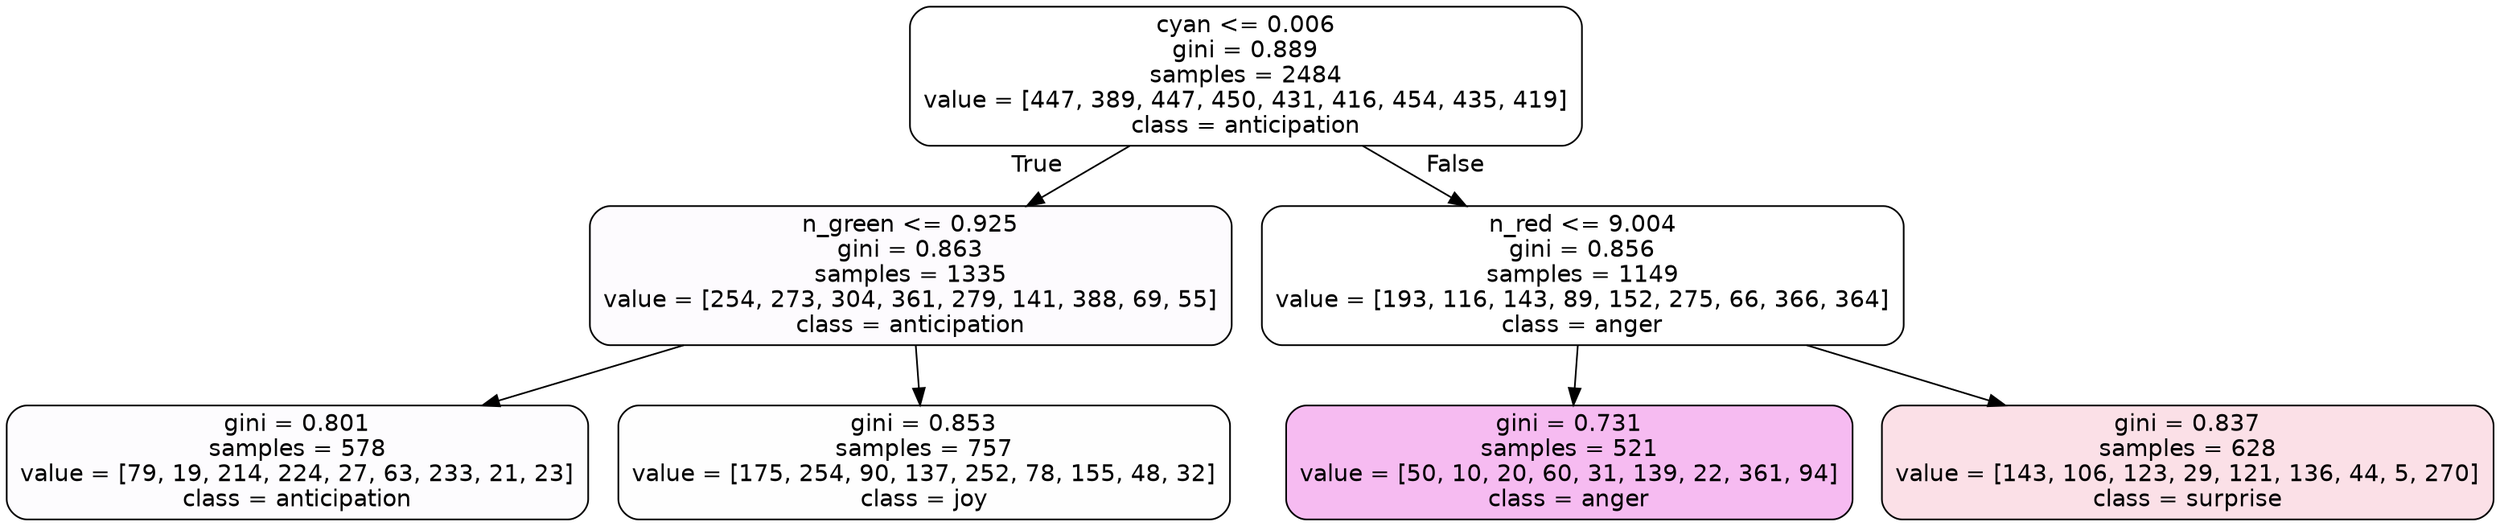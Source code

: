 digraph Tree {
node [shape=box, style="filled, rounded", color="black", fontname=helvetica] ;
edge [fontname=helvetica] ;
0 [label="cyan <= 0.006\ngini = 0.889\nsamples = 2484\nvalue = [447, 389, 447, 450, 431, 416, 454, 435, 419]\nclass = anticipation", fillcolor="#8139e500"] ;
1 [label="n_green <= 0.925\ngini = 0.863\nsamples = 1335\nvalue = [254, 273, 304, 361, 279, 141, 388, 69, 55]\nclass = anticipation", fillcolor="#8139e504"] ;
0 -> 1 [labeldistance=2.5, labelangle=45, headlabel="True"] ;
2 [label="gini = 0.801\nsamples = 578\nvalue = [79, 19, 214, 224, 27, 63, 233, 21, 23]\nclass = anticipation", fillcolor="#8139e503"] ;
1 -> 2 ;
3 [label="gini = 0.853\nsamples = 757\nvalue = [175, 254, 90, 137, 252, 78, 155, 48, 32]\nclass = joy", fillcolor="#d7e53901"] ;
1 -> 3 ;
4 [label="n_red <= 9.004\ngini = 0.856\nsamples = 1149\nvalue = [193, 116, 143, 89, 152, 275, 66, 366, 364]\nclass = anger", fillcolor="#e539d700"] ;
0 -> 4 [labeldistance=2.5, labelangle=-45, headlabel="False"] ;
5 [label="gini = 0.731\nsamples = 521\nvalue = [50, 10, 20, 60, 31, 139, 22, 361, 94]\nclass = anger", fillcolor="#e539d757"] ;
4 -> 5 ;
6 [label="gini = 0.837\nsamples = 628\nvalue = [143, 106, 123, 29, 121, 136, 44, 5, 270]\nclass = surprise", fillcolor="#e5396427"] ;
4 -> 6 ;
}